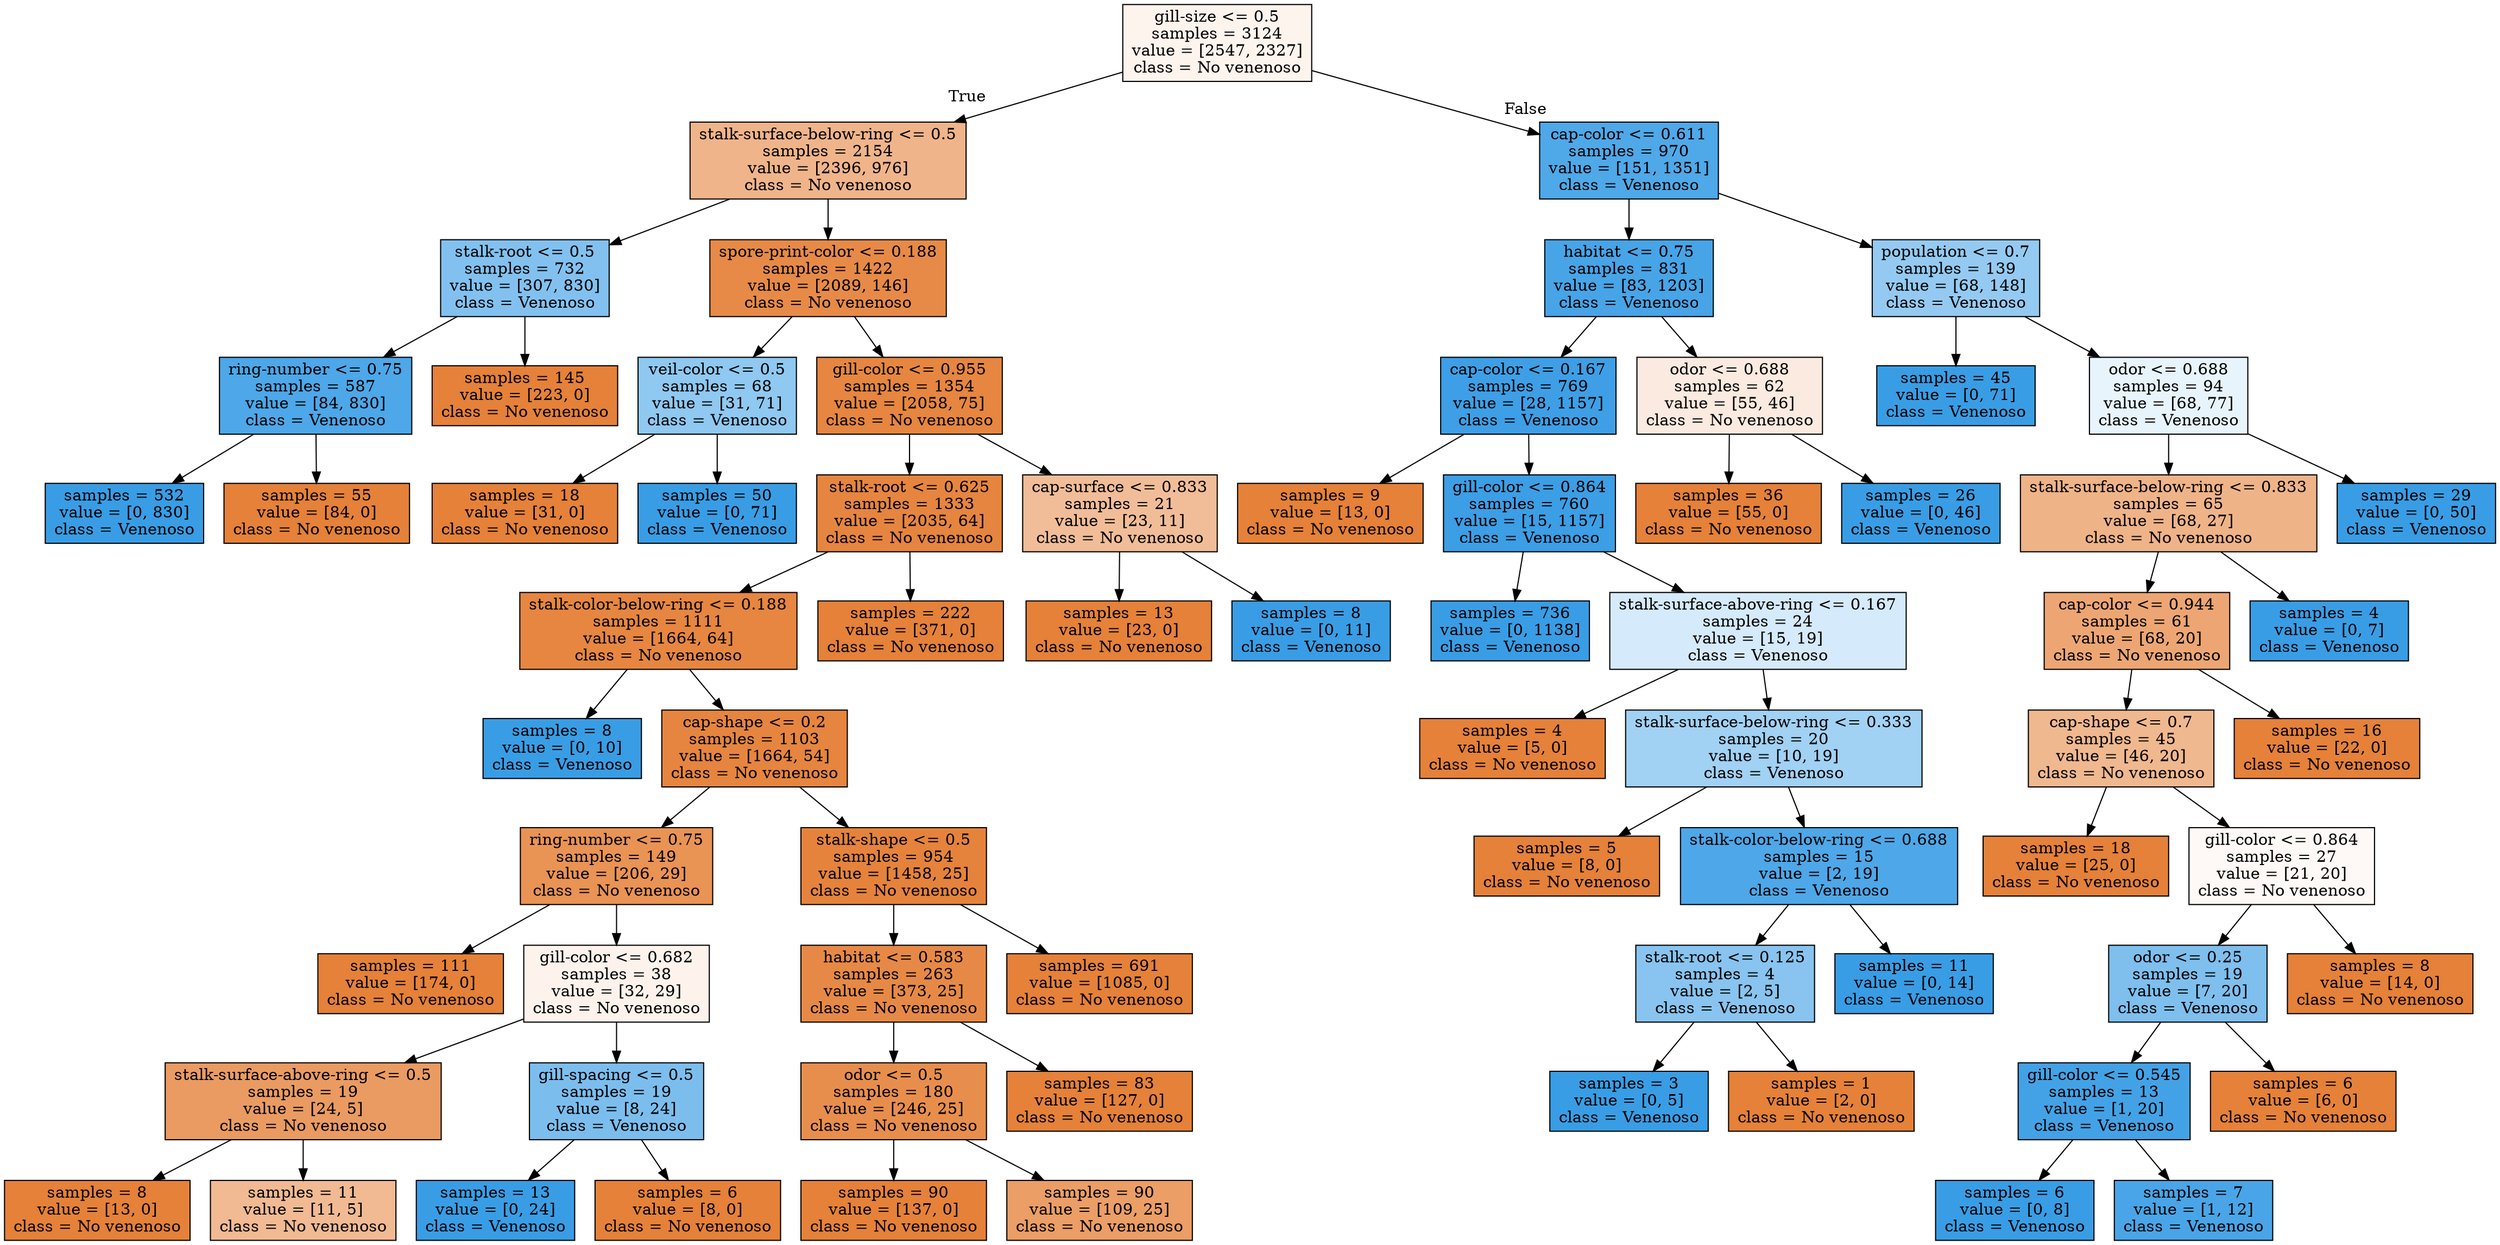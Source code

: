 digraph Tree {
node [shape=box, style="filled", color="black"] ;
0 [label="gill-size <= 0.5\nsamples = 3124\nvalue = [2547, 2327]\nclass = No venenoso", fillcolor="#fdf4ee"] ;
1 [label="stalk-surface-below-ring <= 0.5\nsamples = 2154\nvalue = [2396, 976]\nclass = No venenoso", fillcolor="#f0b48a"] ;
0 -> 1 [labeldistance=2.5, labelangle=45, headlabel="True"] ;
2 [label="stalk-root <= 0.5\nsamples = 732\nvalue = [307, 830]\nclass = Venenoso", fillcolor="#82c1ef"] ;
1 -> 2 ;
3 [label="ring-number <= 0.75\nsamples = 587\nvalue = [84, 830]\nclass = Venenoso", fillcolor="#4da7e8"] ;
2 -> 3 ;
4 [label="samples = 532\nvalue = [0, 830]\nclass = Venenoso", fillcolor="#399de5"] ;
3 -> 4 ;
5 [label="samples = 55\nvalue = [84, 0]\nclass = No venenoso", fillcolor="#e58139"] ;
3 -> 5 ;
6 [label="samples = 145\nvalue = [223, 0]\nclass = No venenoso", fillcolor="#e58139"] ;
2 -> 6 ;
7 [label="spore-print-color <= 0.188\nsamples = 1422\nvalue = [2089, 146]\nclass = No venenoso", fillcolor="#e78a47"] ;
1 -> 7 ;
8 [label="veil-color <= 0.5\nsamples = 68\nvalue = [31, 71]\nclass = Venenoso", fillcolor="#8fc8f0"] ;
7 -> 8 ;
9 [label="samples = 18\nvalue = [31, 0]\nclass = No venenoso", fillcolor="#e58139"] ;
8 -> 9 ;
10 [label="samples = 50\nvalue = [0, 71]\nclass = Venenoso", fillcolor="#399de5"] ;
8 -> 10 ;
11 [label="gill-color <= 0.955\nsamples = 1354\nvalue = [2058, 75]\nclass = No venenoso", fillcolor="#e68640"] ;
7 -> 11 ;
12 [label="stalk-root <= 0.625\nsamples = 1333\nvalue = [2035, 64]\nclass = No venenoso", fillcolor="#e6853f"] ;
11 -> 12 ;
13 [label="stalk-color-below-ring <= 0.188\nsamples = 1111\nvalue = [1664, 64]\nclass = No venenoso", fillcolor="#e68641"] ;
12 -> 13 ;
14 [label="samples = 8\nvalue = [0, 10]\nclass = Venenoso", fillcolor="#399de5"] ;
13 -> 14 ;
15 [label="cap-shape <= 0.2\nsamples = 1103\nvalue = [1664, 54]\nclass = No venenoso", fillcolor="#e6853f"] ;
13 -> 15 ;
16 [label="ring-number <= 0.75\nsamples = 149\nvalue = [206, 29]\nclass = No venenoso", fillcolor="#e99355"] ;
15 -> 16 ;
17 [label="samples = 111\nvalue = [174, 0]\nclass = No venenoso", fillcolor="#e58139"] ;
16 -> 17 ;
18 [label="gill-color <= 0.682\nsamples = 38\nvalue = [32, 29]\nclass = No venenoso", fillcolor="#fdf3ec"] ;
16 -> 18 ;
19 [label="stalk-surface-above-ring <= 0.5\nsamples = 19\nvalue = [24, 5]\nclass = No venenoso", fillcolor="#ea9b62"] ;
18 -> 19 ;
20 [label="samples = 8\nvalue = [13, 0]\nclass = No venenoso", fillcolor="#e58139"] ;
19 -> 20 ;
21 [label="samples = 11\nvalue = [11, 5]\nclass = No venenoso", fillcolor="#f1ba93"] ;
19 -> 21 ;
22 [label="gill-spacing <= 0.5\nsamples = 19\nvalue = [8, 24]\nclass = Venenoso", fillcolor="#7bbeee"] ;
18 -> 22 ;
23 [label="samples = 13\nvalue = [0, 24]\nclass = Venenoso", fillcolor="#399de5"] ;
22 -> 23 ;
24 [label="samples = 6\nvalue = [8, 0]\nclass = No venenoso", fillcolor="#e58139"] ;
22 -> 24 ;
25 [label="stalk-shape <= 0.5\nsamples = 954\nvalue = [1458, 25]\nclass = No venenoso", fillcolor="#e5833c"] ;
15 -> 25 ;
26 [label="habitat <= 0.583\nsamples = 263\nvalue = [373, 25]\nclass = No venenoso", fillcolor="#e78946"] ;
25 -> 26 ;
27 [label="odor <= 0.5\nsamples = 180\nvalue = [246, 25]\nclass = No venenoso", fillcolor="#e88e4d"] ;
26 -> 27 ;
28 [label="samples = 90\nvalue = [137, 0]\nclass = No venenoso", fillcolor="#e58139"] ;
27 -> 28 ;
29 [label="samples = 90\nvalue = [109, 25]\nclass = No venenoso", fillcolor="#eb9e66"] ;
27 -> 29 ;
30 [label="samples = 83\nvalue = [127, 0]\nclass = No venenoso", fillcolor="#e58139"] ;
26 -> 30 ;
31 [label="samples = 691\nvalue = [1085, 0]\nclass = No venenoso", fillcolor="#e58139"] ;
25 -> 31 ;
32 [label="samples = 222\nvalue = [371, 0]\nclass = No venenoso", fillcolor="#e58139"] ;
12 -> 32 ;
33 [label="cap-surface <= 0.833\nsamples = 21\nvalue = [23, 11]\nclass = No venenoso", fillcolor="#f1bd98"] ;
11 -> 33 ;
34 [label="samples = 13\nvalue = [23, 0]\nclass = No venenoso", fillcolor="#e58139"] ;
33 -> 34 ;
35 [label="samples = 8\nvalue = [0, 11]\nclass = Venenoso", fillcolor="#399de5"] ;
33 -> 35 ;
36 [label="cap-color <= 0.611\nsamples = 970\nvalue = [151, 1351]\nclass = Venenoso", fillcolor="#4fa8e8"] ;
0 -> 36 [labeldistance=2.5, labelangle=-45, headlabel="False"] ;
37 [label="habitat <= 0.75\nsamples = 831\nvalue = [83, 1203]\nclass = Venenoso", fillcolor="#47a4e7"] ;
36 -> 37 ;
38 [label="cap-color <= 0.167\nsamples = 769\nvalue = [28, 1157]\nclass = Venenoso", fillcolor="#3e9fe6"] ;
37 -> 38 ;
39 [label="samples = 9\nvalue = [13, 0]\nclass = No venenoso", fillcolor="#e58139"] ;
38 -> 39 ;
40 [label="gill-color <= 0.864\nsamples = 760\nvalue = [15, 1157]\nclass = Venenoso", fillcolor="#3c9ee5"] ;
38 -> 40 ;
41 [label="samples = 736\nvalue = [0, 1138]\nclass = Venenoso", fillcolor="#399de5"] ;
40 -> 41 ;
42 [label="stalk-surface-above-ring <= 0.167\nsamples = 24\nvalue = [15, 19]\nclass = Venenoso", fillcolor="#d5eafa"] ;
40 -> 42 ;
43 [label="samples = 4\nvalue = [5, 0]\nclass = No venenoso", fillcolor="#e58139"] ;
42 -> 43 ;
44 [label="stalk-surface-below-ring <= 0.333\nsamples = 20\nvalue = [10, 19]\nclass = Venenoso", fillcolor="#a1d1f3"] ;
42 -> 44 ;
45 [label="samples = 5\nvalue = [8, 0]\nclass = No venenoso", fillcolor="#e58139"] ;
44 -> 45 ;
46 [label="stalk-color-below-ring <= 0.688\nsamples = 15\nvalue = [2, 19]\nclass = Venenoso", fillcolor="#4ea7e8"] ;
44 -> 46 ;
47 [label="stalk-root <= 0.125\nsamples = 4\nvalue = [2, 5]\nclass = Venenoso", fillcolor="#88c4ef"] ;
46 -> 47 ;
48 [label="samples = 3\nvalue = [0, 5]\nclass = Venenoso", fillcolor="#399de5"] ;
47 -> 48 ;
49 [label="samples = 1\nvalue = [2, 0]\nclass = No venenoso", fillcolor="#e58139"] ;
47 -> 49 ;
50 [label="samples = 11\nvalue = [0, 14]\nclass = Venenoso", fillcolor="#399de5"] ;
46 -> 50 ;
51 [label="odor <= 0.688\nsamples = 62\nvalue = [55, 46]\nclass = No venenoso", fillcolor="#fbeadf"] ;
37 -> 51 ;
52 [label="samples = 36\nvalue = [55, 0]\nclass = No venenoso", fillcolor="#e58139"] ;
51 -> 52 ;
53 [label="samples = 26\nvalue = [0, 46]\nclass = Venenoso", fillcolor="#399de5"] ;
51 -> 53 ;
54 [label="population <= 0.7\nsamples = 139\nvalue = [68, 148]\nclass = Venenoso", fillcolor="#94caf1"] ;
36 -> 54 ;
55 [label="samples = 45\nvalue = [0, 71]\nclass = Venenoso", fillcolor="#399de5"] ;
54 -> 55 ;
56 [label="odor <= 0.688\nsamples = 94\nvalue = [68, 77]\nclass = Venenoso", fillcolor="#e8f4fc"] ;
54 -> 56 ;
57 [label="stalk-surface-below-ring <= 0.833\nsamples = 65\nvalue = [68, 27]\nclass = No venenoso", fillcolor="#efb388"] ;
56 -> 57 ;
58 [label="cap-color <= 0.944\nsamples = 61\nvalue = [68, 20]\nclass = No venenoso", fillcolor="#eda673"] ;
57 -> 58 ;
59 [label="cap-shape <= 0.7\nsamples = 45\nvalue = [46, 20]\nclass = No venenoso", fillcolor="#f0b88f"] ;
58 -> 59 ;
60 [label="samples = 18\nvalue = [25, 0]\nclass = No venenoso", fillcolor="#e58139"] ;
59 -> 60 ;
61 [label="gill-color <= 0.864\nsamples = 27\nvalue = [21, 20]\nclass = No venenoso", fillcolor="#fef9f6"] ;
59 -> 61 ;
62 [label="odor <= 0.25\nsamples = 19\nvalue = [7, 20]\nclass = Venenoso", fillcolor="#7ebfee"] ;
61 -> 62 ;
63 [label="gill-color <= 0.545\nsamples = 13\nvalue = [1, 20]\nclass = Venenoso", fillcolor="#43a2e6"] ;
62 -> 63 ;
64 [label="samples = 6\nvalue = [0, 8]\nclass = Venenoso", fillcolor="#399de5"] ;
63 -> 64 ;
65 [label="samples = 7\nvalue = [1, 12]\nclass = Venenoso", fillcolor="#49a5e7"] ;
63 -> 65 ;
66 [label="samples = 6\nvalue = [6, 0]\nclass = No venenoso", fillcolor="#e58139"] ;
62 -> 66 ;
67 [label="samples = 8\nvalue = [14, 0]\nclass = No venenoso", fillcolor="#e58139"] ;
61 -> 67 ;
68 [label="samples = 16\nvalue = [22, 0]\nclass = No venenoso", fillcolor="#e58139"] ;
58 -> 68 ;
69 [label="samples = 4\nvalue = [0, 7]\nclass = Venenoso", fillcolor="#399de5"] ;
57 -> 69 ;
70 [label="samples = 29\nvalue = [0, 50]\nclass = Venenoso", fillcolor="#399de5"] ;
56 -> 70 ;
}
